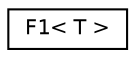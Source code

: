 digraph "Graphical Class Hierarchy"
{
 // LATEX_PDF_SIZE
  edge [fontname="Helvetica",fontsize="10",labelfontname="Helvetica",labelfontsize="10"];
  node [fontname="Helvetica",fontsize="10",shape=record];
  rankdir="LR";
  Node0 [label="F1\< T \>",height=0.2,width=0.4,color="black", fillcolor="white", style="filled",URL="$classF1.html",tooltip=" "];
}
